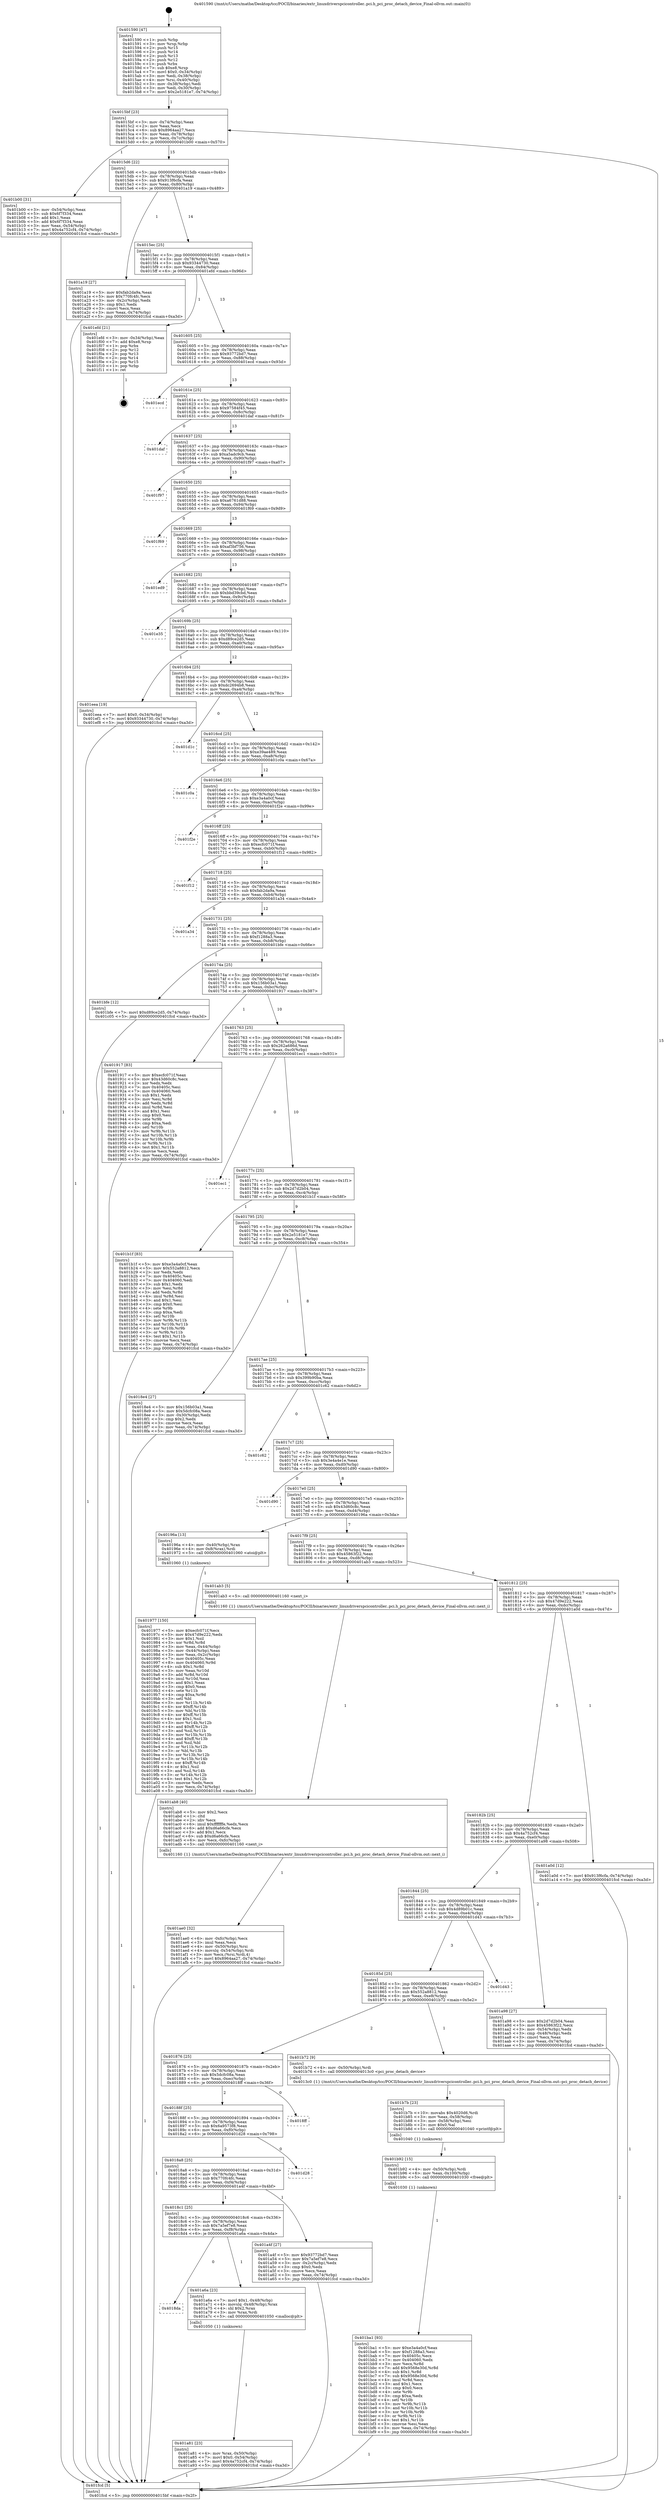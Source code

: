 digraph "0x401590" {
  label = "0x401590 (/mnt/c/Users/mathe/Desktop/tcc/POCII/binaries/extr_linuxdriverspcicontroller..pci.h_pci_proc_detach_device_Final-ollvm.out::main(0))"
  labelloc = "t"
  node[shape=record]

  Entry [label="",width=0.3,height=0.3,shape=circle,fillcolor=black,style=filled]
  "0x4015bf" [label="{
     0x4015bf [23]\l
     | [instrs]\l
     &nbsp;&nbsp;0x4015bf \<+3\>: mov -0x74(%rbp),%eax\l
     &nbsp;&nbsp;0x4015c2 \<+2\>: mov %eax,%ecx\l
     &nbsp;&nbsp;0x4015c4 \<+6\>: sub $0x8964aa27,%ecx\l
     &nbsp;&nbsp;0x4015ca \<+3\>: mov %eax,-0x78(%rbp)\l
     &nbsp;&nbsp;0x4015cd \<+3\>: mov %ecx,-0x7c(%rbp)\l
     &nbsp;&nbsp;0x4015d0 \<+6\>: je 0000000000401b00 \<main+0x570\>\l
  }"]
  "0x401b00" [label="{
     0x401b00 [31]\l
     | [instrs]\l
     &nbsp;&nbsp;0x401b00 \<+3\>: mov -0x54(%rbp),%eax\l
     &nbsp;&nbsp;0x401b03 \<+5\>: sub $0x6f7f334,%eax\l
     &nbsp;&nbsp;0x401b08 \<+3\>: add $0x1,%eax\l
     &nbsp;&nbsp;0x401b0b \<+5\>: add $0x6f7f334,%eax\l
     &nbsp;&nbsp;0x401b10 \<+3\>: mov %eax,-0x54(%rbp)\l
     &nbsp;&nbsp;0x401b13 \<+7\>: movl $0x4a752cf4,-0x74(%rbp)\l
     &nbsp;&nbsp;0x401b1a \<+5\>: jmp 0000000000401fcd \<main+0xa3d\>\l
  }"]
  "0x4015d6" [label="{
     0x4015d6 [22]\l
     | [instrs]\l
     &nbsp;&nbsp;0x4015d6 \<+5\>: jmp 00000000004015db \<main+0x4b\>\l
     &nbsp;&nbsp;0x4015db \<+3\>: mov -0x78(%rbp),%eax\l
     &nbsp;&nbsp;0x4015de \<+5\>: sub $0x913f6cfa,%eax\l
     &nbsp;&nbsp;0x4015e3 \<+3\>: mov %eax,-0x80(%rbp)\l
     &nbsp;&nbsp;0x4015e6 \<+6\>: je 0000000000401a19 \<main+0x489\>\l
  }"]
  Exit [label="",width=0.3,height=0.3,shape=circle,fillcolor=black,style=filled,peripheries=2]
  "0x401a19" [label="{
     0x401a19 [27]\l
     | [instrs]\l
     &nbsp;&nbsp;0x401a19 \<+5\>: mov $0xfab2da9a,%eax\l
     &nbsp;&nbsp;0x401a1e \<+5\>: mov $0x770fc4fc,%ecx\l
     &nbsp;&nbsp;0x401a23 \<+3\>: mov -0x2c(%rbp),%edx\l
     &nbsp;&nbsp;0x401a26 \<+3\>: cmp $0x1,%edx\l
     &nbsp;&nbsp;0x401a29 \<+3\>: cmovl %ecx,%eax\l
     &nbsp;&nbsp;0x401a2c \<+3\>: mov %eax,-0x74(%rbp)\l
     &nbsp;&nbsp;0x401a2f \<+5\>: jmp 0000000000401fcd \<main+0xa3d\>\l
  }"]
  "0x4015ec" [label="{
     0x4015ec [25]\l
     | [instrs]\l
     &nbsp;&nbsp;0x4015ec \<+5\>: jmp 00000000004015f1 \<main+0x61\>\l
     &nbsp;&nbsp;0x4015f1 \<+3\>: mov -0x78(%rbp),%eax\l
     &nbsp;&nbsp;0x4015f4 \<+5\>: sub $0x93344730,%eax\l
     &nbsp;&nbsp;0x4015f9 \<+6\>: mov %eax,-0x84(%rbp)\l
     &nbsp;&nbsp;0x4015ff \<+6\>: je 0000000000401efd \<main+0x96d\>\l
  }"]
  "0x401ba1" [label="{
     0x401ba1 [93]\l
     | [instrs]\l
     &nbsp;&nbsp;0x401ba1 \<+5\>: mov $0xe3a4a0cf,%eax\l
     &nbsp;&nbsp;0x401ba6 \<+5\>: mov $0xf1288a3,%esi\l
     &nbsp;&nbsp;0x401bab \<+7\>: mov 0x40405c,%ecx\l
     &nbsp;&nbsp;0x401bb2 \<+7\>: mov 0x404060,%edx\l
     &nbsp;&nbsp;0x401bb9 \<+3\>: mov %ecx,%r8d\l
     &nbsp;&nbsp;0x401bbc \<+7\>: add $0x9568e30d,%r8d\l
     &nbsp;&nbsp;0x401bc3 \<+4\>: sub $0x1,%r8d\l
     &nbsp;&nbsp;0x401bc7 \<+7\>: sub $0x9568e30d,%r8d\l
     &nbsp;&nbsp;0x401bce \<+4\>: imul %r8d,%ecx\l
     &nbsp;&nbsp;0x401bd2 \<+3\>: and $0x1,%ecx\l
     &nbsp;&nbsp;0x401bd5 \<+3\>: cmp $0x0,%ecx\l
     &nbsp;&nbsp;0x401bd8 \<+4\>: sete %r9b\l
     &nbsp;&nbsp;0x401bdc \<+3\>: cmp $0xa,%edx\l
     &nbsp;&nbsp;0x401bdf \<+4\>: setl %r10b\l
     &nbsp;&nbsp;0x401be3 \<+3\>: mov %r9b,%r11b\l
     &nbsp;&nbsp;0x401be6 \<+3\>: and %r10b,%r11b\l
     &nbsp;&nbsp;0x401be9 \<+3\>: xor %r10b,%r9b\l
     &nbsp;&nbsp;0x401bec \<+3\>: or %r9b,%r11b\l
     &nbsp;&nbsp;0x401bef \<+4\>: test $0x1,%r11b\l
     &nbsp;&nbsp;0x401bf3 \<+3\>: cmovne %esi,%eax\l
     &nbsp;&nbsp;0x401bf6 \<+3\>: mov %eax,-0x74(%rbp)\l
     &nbsp;&nbsp;0x401bf9 \<+5\>: jmp 0000000000401fcd \<main+0xa3d\>\l
  }"]
  "0x401efd" [label="{
     0x401efd [21]\l
     | [instrs]\l
     &nbsp;&nbsp;0x401efd \<+3\>: mov -0x34(%rbp),%eax\l
     &nbsp;&nbsp;0x401f00 \<+7\>: add $0xe8,%rsp\l
     &nbsp;&nbsp;0x401f07 \<+1\>: pop %rbx\l
     &nbsp;&nbsp;0x401f08 \<+2\>: pop %r12\l
     &nbsp;&nbsp;0x401f0a \<+2\>: pop %r13\l
     &nbsp;&nbsp;0x401f0c \<+2\>: pop %r14\l
     &nbsp;&nbsp;0x401f0e \<+2\>: pop %r15\l
     &nbsp;&nbsp;0x401f10 \<+1\>: pop %rbp\l
     &nbsp;&nbsp;0x401f11 \<+1\>: ret\l
  }"]
  "0x401605" [label="{
     0x401605 [25]\l
     | [instrs]\l
     &nbsp;&nbsp;0x401605 \<+5\>: jmp 000000000040160a \<main+0x7a\>\l
     &nbsp;&nbsp;0x40160a \<+3\>: mov -0x78(%rbp),%eax\l
     &nbsp;&nbsp;0x40160d \<+5\>: sub $0x93772bd7,%eax\l
     &nbsp;&nbsp;0x401612 \<+6\>: mov %eax,-0x88(%rbp)\l
     &nbsp;&nbsp;0x401618 \<+6\>: je 0000000000401ecd \<main+0x93d\>\l
  }"]
  "0x401b92" [label="{
     0x401b92 [15]\l
     | [instrs]\l
     &nbsp;&nbsp;0x401b92 \<+4\>: mov -0x50(%rbp),%rdi\l
     &nbsp;&nbsp;0x401b96 \<+6\>: mov %eax,-0x100(%rbp)\l
     &nbsp;&nbsp;0x401b9c \<+5\>: call 0000000000401030 \<free@plt\>\l
     | [calls]\l
     &nbsp;&nbsp;0x401030 \{1\} (unknown)\l
  }"]
  "0x401ecd" [label="{
     0x401ecd\l
  }", style=dashed]
  "0x40161e" [label="{
     0x40161e [25]\l
     | [instrs]\l
     &nbsp;&nbsp;0x40161e \<+5\>: jmp 0000000000401623 \<main+0x93\>\l
     &nbsp;&nbsp;0x401623 \<+3\>: mov -0x78(%rbp),%eax\l
     &nbsp;&nbsp;0x401626 \<+5\>: sub $0x97584f45,%eax\l
     &nbsp;&nbsp;0x40162b \<+6\>: mov %eax,-0x8c(%rbp)\l
     &nbsp;&nbsp;0x401631 \<+6\>: je 0000000000401daf \<main+0x81f\>\l
  }"]
  "0x401b7b" [label="{
     0x401b7b [23]\l
     | [instrs]\l
     &nbsp;&nbsp;0x401b7b \<+10\>: movabs $0x4020d6,%rdi\l
     &nbsp;&nbsp;0x401b85 \<+3\>: mov %eax,-0x58(%rbp)\l
     &nbsp;&nbsp;0x401b88 \<+3\>: mov -0x58(%rbp),%esi\l
     &nbsp;&nbsp;0x401b8b \<+2\>: mov $0x0,%al\l
     &nbsp;&nbsp;0x401b8d \<+5\>: call 0000000000401040 \<printf@plt\>\l
     | [calls]\l
     &nbsp;&nbsp;0x401040 \{1\} (unknown)\l
  }"]
  "0x401daf" [label="{
     0x401daf\l
  }", style=dashed]
  "0x401637" [label="{
     0x401637 [25]\l
     | [instrs]\l
     &nbsp;&nbsp;0x401637 \<+5\>: jmp 000000000040163c \<main+0xac\>\l
     &nbsp;&nbsp;0x40163c \<+3\>: mov -0x78(%rbp),%eax\l
     &nbsp;&nbsp;0x40163f \<+5\>: sub $0xa5adc9cb,%eax\l
     &nbsp;&nbsp;0x401644 \<+6\>: mov %eax,-0x90(%rbp)\l
     &nbsp;&nbsp;0x40164a \<+6\>: je 0000000000401f97 \<main+0xa07\>\l
  }"]
  "0x401ae0" [label="{
     0x401ae0 [32]\l
     | [instrs]\l
     &nbsp;&nbsp;0x401ae0 \<+6\>: mov -0xfc(%rbp),%ecx\l
     &nbsp;&nbsp;0x401ae6 \<+3\>: imul %eax,%ecx\l
     &nbsp;&nbsp;0x401ae9 \<+4\>: mov -0x50(%rbp),%rsi\l
     &nbsp;&nbsp;0x401aed \<+4\>: movslq -0x54(%rbp),%rdi\l
     &nbsp;&nbsp;0x401af1 \<+3\>: mov %ecx,(%rsi,%rdi,4)\l
     &nbsp;&nbsp;0x401af4 \<+7\>: movl $0x8964aa27,-0x74(%rbp)\l
     &nbsp;&nbsp;0x401afb \<+5\>: jmp 0000000000401fcd \<main+0xa3d\>\l
  }"]
  "0x401f97" [label="{
     0x401f97\l
  }", style=dashed]
  "0x401650" [label="{
     0x401650 [25]\l
     | [instrs]\l
     &nbsp;&nbsp;0x401650 \<+5\>: jmp 0000000000401655 \<main+0xc5\>\l
     &nbsp;&nbsp;0x401655 \<+3\>: mov -0x78(%rbp),%eax\l
     &nbsp;&nbsp;0x401658 \<+5\>: sub $0xa6761d88,%eax\l
     &nbsp;&nbsp;0x40165d \<+6\>: mov %eax,-0x94(%rbp)\l
     &nbsp;&nbsp;0x401663 \<+6\>: je 0000000000401f69 \<main+0x9d9\>\l
  }"]
  "0x401ab8" [label="{
     0x401ab8 [40]\l
     | [instrs]\l
     &nbsp;&nbsp;0x401ab8 \<+5\>: mov $0x2,%ecx\l
     &nbsp;&nbsp;0x401abd \<+1\>: cltd\l
     &nbsp;&nbsp;0x401abe \<+2\>: idiv %ecx\l
     &nbsp;&nbsp;0x401ac0 \<+6\>: imul $0xfffffffe,%edx,%ecx\l
     &nbsp;&nbsp;0x401ac6 \<+6\>: add $0xd6a66cfe,%ecx\l
     &nbsp;&nbsp;0x401acc \<+3\>: add $0x1,%ecx\l
     &nbsp;&nbsp;0x401acf \<+6\>: sub $0xd6a66cfe,%ecx\l
     &nbsp;&nbsp;0x401ad5 \<+6\>: mov %ecx,-0xfc(%rbp)\l
     &nbsp;&nbsp;0x401adb \<+5\>: call 0000000000401160 \<next_i\>\l
     | [calls]\l
     &nbsp;&nbsp;0x401160 \{1\} (/mnt/c/Users/mathe/Desktop/tcc/POCII/binaries/extr_linuxdriverspcicontroller..pci.h_pci_proc_detach_device_Final-ollvm.out::next_i)\l
  }"]
  "0x401f69" [label="{
     0x401f69\l
  }", style=dashed]
  "0x401669" [label="{
     0x401669 [25]\l
     | [instrs]\l
     &nbsp;&nbsp;0x401669 \<+5\>: jmp 000000000040166e \<main+0xde\>\l
     &nbsp;&nbsp;0x40166e \<+3\>: mov -0x78(%rbp),%eax\l
     &nbsp;&nbsp;0x401671 \<+5\>: sub $0xaf3bf756,%eax\l
     &nbsp;&nbsp;0x401676 \<+6\>: mov %eax,-0x98(%rbp)\l
     &nbsp;&nbsp;0x40167c \<+6\>: je 0000000000401ed9 \<main+0x949\>\l
  }"]
  "0x401a81" [label="{
     0x401a81 [23]\l
     | [instrs]\l
     &nbsp;&nbsp;0x401a81 \<+4\>: mov %rax,-0x50(%rbp)\l
     &nbsp;&nbsp;0x401a85 \<+7\>: movl $0x0,-0x54(%rbp)\l
     &nbsp;&nbsp;0x401a8c \<+7\>: movl $0x4a752cf4,-0x74(%rbp)\l
     &nbsp;&nbsp;0x401a93 \<+5\>: jmp 0000000000401fcd \<main+0xa3d\>\l
  }"]
  "0x401ed9" [label="{
     0x401ed9\l
  }", style=dashed]
  "0x401682" [label="{
     0x401682 [25]\l
     | [instrs]\l
     &nbsp;&nbsp;0x401682 \<+5\>: jmp 0000000000401687 \<main+0xf7\>\l
     &nbsp;&nbsp;0x401687 \<+3\>: mov -0x78(%rbp),%eax\l
     &nbsp;&nbsp;0x40168a \<+5\>: sub $0xbbd39cbd,%eax\l
     &nbsp;&nbsp;0x40168f \<+6\>: mov %eax,-0x9c(%rbp)\l
     &nbsp;&nbsp;0x401695 \<+6\>: je 0000000000401e35 \<main+0x8a5\>\l
  }"]
  "0x4018da" [label="{
     0x4018da\l
  }", style=dashed]
  "0x401e35" [label="{
     0x401e35\l
  }", style=dashed]
  "0x40169b" [label="{
     0x40169b [25]\l
     | [instrs]\l
     &nbsp;&nbsp;0x40169b \<+5\>: jmp 00000000004016a0 \<main+0x110\>\l
     &nbsp;&nbsp;0x4016a0 \<+3\>: mov -0x78(%rbp),%eax\l
     &nbsp;&nbsp;0x4016a3 \<+5\>: sub $0xd89ce2d5,%eax\l
     &nbsp;&nbsp;0x4016a8 \<+6\>: mov %eax,-0xa0(%rbp)\l
     &nbsp;&nbsp;0x4016ae \<+6\>: je 0000000000401eea \<main+0x95a\>\l
  }"]
  "0x401a6a" [label="{
     0x401a6a [23]\l
     | [instrs]\l
     &nbsp;&nbsp;0x401a6a \<+7\>: movl $0x1,-0x48(%rbp)\l
     &nbsp;&nbsp;0x401a71 \<+4\>: movslq -0x48(%rbp),%rax\l
     &nbsp;&nbsp;0x401a75 \<+4\>: shl $0x2,%rax\l
     &nbsp;&nbsp;0x401a79 \<+3\>: mov %rax,%rdi\l
     &nbsp;&nbsp;0x401a7c \<+5\>: call 0000000000401050 \<malloc@plt\>\l
     | [calls]\l
     &nbsp;&nbsp;0x401050 \{1\} (unknown)\l
  }"]
  "0x401eea" [label="{
     0x401eea [19]\l
     | [instrs]\l
     &nbsp;&nbsp;0x401eea \<+7\>: movl $0x0,-0x34(%rbp)\l
     &nbsp;&nbsp;0x401ef1 \<+7\>: movl $0x93344730,-0x74(%rbp)\l
     &nbsp;&nbsp;0x401ef8 \<+5\>: jmp 0000000000401fcd \<main+0xa3d\>\l
  }"]
  "0x4016b4" [label="{
     0x4016b4 [25]\l
     | [instrs]\l
     &nbsp;&nbsp;0x4016b4 \<+5\>: jmp 00000000004016b9 \<main+0x129\>\l
     &nbsp;&nbsp;0x4016b9 \<+3\>: mov -0x78(%rbp),%eax\l
     &nbsp;&nbsp;0x4016bc \<+5\>: sub $0xdc2694b8,%eax\l
     &nbsp;&nbsp;0x4016c1 \<+6\>: mov %eax,-0xa4(%rbp)\l
     &nbsp;&nbsp;0x4016c7 \<+6\>: je 0000000000401d1c \<main+0x78c\>\l
  }"]
  "0x4018c1" [label="{
     0x4018c1 [25]\l
     | [instrs]\l
     &nbsp;&nbsp;0x4018c1 \<+5\>: jmp 00000000004018c6 \<main+0x336\>\l
     &nbsp;&nbsp;0x4018c6 \<+3\>: mov -0x78(%rbp),%eax\l
     &nbsp;&nbsp;0x4018c9 \<+5\>: sub $0x7a5ef7e8,%eax\l
     &nbsp;&nbsp;0x4018ce \<+6\>: mov %eax,-0xf8(%rbp)\l
     &nbsp;&nbsp;0x4018d4 \<+6\>: je 0000000000401a6a \<main+0x4da\>\l
  }"]
  "0x401d1c" [label="{
     0x401d1c\l
  }", style=dashed]
  "0x4016cd" [label="{
     0x4016cd [25]\l
     | [instrs]\l
     &nbsp;&nbsp;0x4016cd \<+5\>: jmp 00000000004016d2 \<main+0x142\>\l
     &nbsp;&nbsp;0x4016d2 \<+3\>: mov -0x78(%rbp),%eax\l
     &nbsp;&nbsp;0x4016d5 \<+5\>: sub $0xe39ae489,%eax\l
     &nbsp;&nbsp;0x4016da \<+6\>: mov %eax,-0xa8(%rbp)\l
     &nbsp;&nbsp;0x4016e0 \<+6\>: je 0000000000401c0a \<main+0x67a\>\l
  }"]
  "0x401a4f" [label="{
     0x401a4f [27]\l
     | [instrs]\l
     &nbsp;&nbsp;0x401a4f \<+5\>: mov $0x93772bd7,%eax\l
     &nbsp;&nbsp;0x401a54 \<+5\>: mov $0x7a5ef7e8,%ecx\l
     &nbsp;&nbsp;0x401a59 \<+3\>: mov -0x2c(%rbp),%edx\l
     &nbsp;&nbsp;0x401a5c \<+3\>: cmp $0x0,%edx\l
     &nbsp;&nbsp;0x401a5f \<+3\>: cmove %ecx,%eax\l
     &nbsp;&nbsp;0x401a62 \<+3\>: mov %eax,-0x74(%rbp)\l
     &nbsp;&nbsp;0x401a65 \<+5\>: jmp 0000000000401fcd \<main+0xa3d\>\l
  }"]
  "0x401c0a" [label="{
     0x401c0a\l
  }", style=dashed]
  "0x4016e6" [label="{
     0x4016e6 [25]\l
     | [instrs]\l
     &nbsp;&nbsp;0x4016e6 \<+5\>: jmp 00000000004016eb \<main+0x15b\>\l
     &nbsp;&nbsp;0x4016eb \<+3\>: mov -0x78(%rbp),%eax\l
     &nbsp;&nbsp;0x4016ee \<+5\>: sub $0xe3a4a0cf,%eax\l
     &nbsp;&nbsp;0x4016f3 \<+6\>: mov %eax,-0xac(%rbp)\l
     &nbsp;&nbsp;0x4016f9 \<+6\>: je 0000000000401f2e \<main+0x99e\>\l
  }"]
  "0x4018a8" [label="{
     0x4018a8 [25]\l
     | [instrs]\l
     &nbsp;&nbsp;0x4018a8 \<+5\>: jmp 00000000004018ad \<main+0x31d\>\l
     &nbsp;&nbsp;0x4018ad \<+3\>: mov -0x78(%rbp),%eax\l
     &nbsp;&nbsp;0x4018b0 \<+5\>: sub $0x770fc4fc,%eax\l
     &nbsp;&nbsp;0x4018b5 \<+6\>: mov %eax,-0xf4(%rbp)\l
     &nbsp;&nbsp;0x4018bb \<+6\>: je 0000000000401a4f \<main+0x4bf\>\l
  }"]
  "0x401f2e" [label="{
     0x401f2e\l
  }", style=dashed]
  "0x4016ff" [label="{
     0x4016ff [25]\l
     | [instrs]\l
     &nbsp;&nbsp;0x4016ff \<+5\>: jmp 0000000000401704 \<main+0x174\>\l
     &nbsp;&nbsp;0x401704 \<+3\>: mov -0x78(%rbp),%eax\l
     &nbsp;&nbsp;0x401707 \<+5\>: sub $0xecfc071f,%eax\l
     &nbsp;&nbsp;0x40170c \<+6\>: mov %eax,-0xb0(%rbp)\l
     &nbsp;&nbsp;0x401712 \<+6\>: je 0000000000401f12 \<main+0x982\>\l
  }"]
  "0x401d28" [label="{
     0x401d28\l
  }", style=dashed]
  "0x401f12" [label="{
     0x401f12\l
  }", style=dashed]
  "0x401718" [label="{
     0x401718 [25]\l
     | [instrs]\l
     &nbsp;&nbsp;0x401718 \<+5\>: jmp 000000000040171d \<main+0x18d\>\l
     &nbsp;&nbsp;0x40171d \<+3\>: mov -0x78(%rbp),%eax\l
     &nbsp;&nbsp;0x401720 \<+5\>: sub $0xfab2da9a,%eax\l
     &nbsp;&nbsp;0x401725 \<+6\>: mov %eax,-0xb4(%rbp)\l
     &nbsp;&nbsp;0x40172b \<+6\>: je 0000000000401a34 \<main+0x4a4\>\l
  }"]
  "0x40188f" [label="{
     0x40188f [25]\l
     | [instrs]\l
     &nbsp;&nbsp;0x40188f \<+5\>: jmp 0000000000401894 \<main+0x304\>\l
     &nbsp;&nbsp;0x401894 \<+3\>: mov -0x78(%rbp),%eax\l
     &nbsp;&nbsp;0x401897 \<+5\>: sub $0x6a9573f8,%eax\l
     &nbsp;&nbsp;0x40189c \<+6\>: mov %eax,-0xf0(%rbp)\l
     &nbsp;&nbsp;0x4018a2 \<+6\>: je 0000000000401d28 \<main+0x798\>\l
  }"]
  "0x401a34" [label="{
     0x401a34\l
  }", style=dashed]
  "0x401731" [label="{
     0x401731 [25]\l
     | [instrs]\l
     &nbsp;&nbsp;0x401731 \<+5\>: jmp 0000000000401736 \<main+0x1a6\>\l
     &nbsp;&nbsp;0x401736 \<+3\>: mov -0x78(%rbp),%eax\l
     &nbsp;&nbsp;0x401739 \<+5\>: sub $0xf1288a3,%eax\l
     &nbsp;&nbsp;0x40173e \<+6\>: mov %eax,-0xb8(%rbp)\l
     &nbsp;&nbsp;0x401744 \<+6\>: je 0000000000401bfe \<main+0x66e\>\l
  }"]
  "0x4018ff" [label="{
     0x4018ff\l
  }", style=dashed]
  "0x401bfe" [label="{
     0x401bfe [12]\l
     | [instrs]\l
     &nbsp;&nbsp;0x401bfe \<+7\>: movl $0xd89ce2d5,-0x74(%rbp)\l
     &nbsp;&nbsp;0x401c05 \<+5\>: jmp 0000000000401fcd \<main+0xa3d\>\l
  }"]
  "0x40174a" [label="{
     0x40174a [25]\l
     | [instrs]\l
     &nbsp;&nbsp;0x40174a \<+5\>: jmp 000000000040174f \<main+0x1bf\>\l
     &nbsp;&nbsp;0x40174f \<+3\>: mov -0x78(%rbp),%eax\l
     &nbsp;&nbsp;0x401752 \<+5\>: sub $0x156b03a1,%eax\l
     &nbsp;&nbsp;0x401757 \<+6\>: mov %eax,-0xbc(%rbp)\l
     &nbsp;&nbsp;0x40175d \<+6\>: je 0000000000401917 \<main+0x387\>\l
  }"]
  "0x401876" [label="{
     0x401876 [25]\l
     | [instrs]\l
     &nbsp;&nbsp;0x401876 \<+5\>: jmp 000000000040187b \<main+0x2eb\>\l
     &nbsp;&nbsp;0x40187b \<+3\>: mov -0x78(%rbp),%eax\l
     &nbsp;&nbsp;0x40187e \<+5\>: sub $0x5dcfc08a,%eax\l
     &nbsp;&nbsp;0x401883 \<+6\>: mov %eax,-0xec(%rbp)\l
     &nbsp;&nbsp;0x401889 \<+6\>: je 00000000004018ff \<main+0x36f\>\l
  }"]
  "0x401917" [label="{
     0x401917 [83]\l
     | [instrs]\l
     &nbsp;&nbsp;0x401917 \<+5\>: mov $0xecfc071f,%eax\l
     &nbsp;&nbsp;0x40191c \<+5\>: mov $0x43d60c8c,%ecx\l
     &nbsp;&nbsp;0x401921 \<+2\>: xor %edx,%edx\l
     &nbsp;&nbsp;0x401923 \<+7\>: mov 0x40405c,%esi\l
     &nbsp;&nbsp;0x40192a \<+7\>: mov 0x404060,%edi\l
     &nbsp;&nbsp;0x401931 \<+3\>: sub $0x1,%edx\l
     &nbsp;&nbsp;0x401934 \<+3\>: mov %esi,%r8d\l
     &nbsp;&nbsp;0x401937 \<+3\>: add %edx,%r8d\l
     &nbsp;&nbsp;0x40193a \<+4\>: imul %r8d,%esi\l
     &nbsp;&nbsp;0x40193e \<+3\>: and $0x1,%esi\l
     &nbsp;&nbsp;0x401941 \<+3\>: cmp $0x0,%esi\l
     &nbsp;&nbsp;0x401944 \<+4\>: sete %r9b\l
     &nbsp;&nbsp;0x401948 \<+3\>: cmp $0xa,%edi\l
     &nbsp;&nbsp;0x40194b \<+4\>: setl %r10b\l
     &nbsp;&nbsp;0x40194f \<+3\>: mov %r9b,%r11b\l
     &nbsp;&nbsp;0x401952 \<+3\>: and %r10b,%r11b\l
     &nbsp;&nbsp;0x401955 \<+3\>: xor %r10b,%r9b\l
     &nbsp;&nbsp;0x401958 \<+3\>: or %r9b,%r11b\l
     &nbsp;&nbsp;0x40195b \<+4\>: test $0x1,%r11b\l
     &nbsp;&nbsp;0x40195f \<+3\>: cmovne %ecx,%eax\l
     &nbsp;&nbsp;0x401962 \<+3\>: mov %eax,-0x74(%rbp)\l
     &nbsp;&nbsp;0x401965 \<+5\>: jmp 0000000000401fcd \<main+0xa3d\>\l
  }"]
  "0x401763" [label="{
     0x401763 [25]\l
     | [instrs]\l
     &nbsp;&nbsp;0x401763 \<+5\>: jmp 0000000000401768 \<main+0x1d8\>\l
     &nbsp;&nbsp;0x401768 \<+3\>: mov -0x78(%rbp),%eax\l
     &nbsp;&nbsp;0x40176b \<+5\>: sub $0x262a686d,%eax\l
     &nbsp;&nbsp;0x401770 \<+6\>: mov %eax,-0xc0(%rbp)\l
     &nbsp;&nbsp;0x401776 \<+6\>: je 0000000000401ec1 \<main+0x931\>\l
  }"]
  "0x401b72" [label="{
     0x401b72 [9]\l
     | [instrs]\l
     &nbsp;&nbsp;0x401b72 \<+4\>: mov -0x50(%rbp),%rdi\l
     &nbsp;&nbsp;0x401b76 \<+5\>: call 00000000004013c0 \<pci_proc_detach_device\>\l
     | [calls]\l
     &nbsp;&nbsp;0x4013c0 \{1\} (/mnt/c/Users/mathe/Desktop/tcc/POCII/binaries/extr_linuxdriverspcicontroller..pci.h_pci_proc_detach_device_Final-ollvm.out::pci_proc_detach_device)\l
  }"]
  "0x401ec1" [label="{
     0x401ec1\l
  }", style=dashed]
  "0x40177c" [label="{
     0x40177c [25]\l
     | [instrs]\l
     &nbsp;&nbsp;0x40177c \<+5\>: jmp 0000000000401781 \<main+0x1f1\>\l
     &nbsp;&nbsp;0x401781 \<+3\>: mov -0x78(%rbp),%eax\l
     &nbsp;&nbsp;0x401784 \<+5\>: sub $0x2d7d2b04,%eax\l
     &nbsp;&nbsp;0x401789 \<+6\>: mov %eax,-0xc4(%rbp)\l
     &nbsp;&nbsp;0x40178f \<+6\>: je 0000000000401b1f \<main+0x58f\>\l
  }"]
  "0x40185d" [label="{
     0x40185d [25]\l
     | [instrs]\l
     &nbsp;&nbsp;0x40185d \<+5\>: jmp 0000000000401862 \<main+0x2d2\>\l
     &nbsp;&nbsp;0x401862 \<+3\>: mov -0x78(%rbp),%eax\l
     &nbsp;&nbsp;0x401865 \<+5\>: sub $0x552a8812,%eax\l
     &nbsp;&nbsp;0x40186a \<+6\>: mov %eax,-0xe8(%rbp)\l
     &nbsp;&nbsp;0x401870 \<+6\>: je 0000000000401b72 \<main+0x5e2\>\l
  }"]
  "0x401b1f" [label="{
     0x401b1f [83]\l
     | [instrs]\l
     &nbsp;&nbsp;0x401b1f \<+5\>: mov $0xe3a4a0cf,%eax\l
     &nbsp;&nbsp;0x401b24 \<+5\>: mov $0x552a8812,%ecx\l
     &nbsp;&nbsp;0x401b29 \<+2\>: xor %edx,%edx\l
     &nbsp;&nbsp;0x401b2b \<+7\>: mov 0x40405c,%esi\l
     &nbsp;&nbsp;0x401b32 \<+7\>: mov 0x404060,%edi\l
     &nbsp;&nbsp;0x401b39 \<+3\>: sub $0x1,%edx\l
     &nbsp;&nbsp;0x401b3c \<+3\>: mov %esi,%r8d\l
     &nbsp;&nbsp;0x401b3f \<+3\>: add %edx,%r8d\l
     &nbsp;&nbsp;0x401b42 \<+4\>: imul %r8d,%esi\l
     &nbsp;&nbsp;0x401b46 \<+3\>: and $0x1,%esi\l
     &nbsp;&nbsp;0x401b49 \<+3\>: cmp $0x0,%esi\l
     &nbsp;&nbsp;0x401b4c \<+4\>: sete %r9b\l
     &nbsp;&nbsp;0x401b50 \<+3\>: cmp $0xa,%edi\l
     &nbsp;&nbsp;0x401b53 \<+4\>: setl %r10b\l
     &nbsp;&nbsp;0x401b57 \<+3\>: mov %r9b,%r11b\l
     &nbsp;&nbsp;0x401b5a \<+3\>: and %r10b,%r11b\l
     &nbsp;&nbsp;0x401b5d \<+3\>: xor %r10b,%r9b\l
     &nbsp;&nbsp;0x401b60 \<+3\>: or %r9b,%r11b\l
     &nbsp;&nbsp;0x401b63 \<+4\>: test $0x1,%r11b\l
     &nbsp;&nbsp;0x401b67 \<+3\>: cmovne %ecx,%eax\l
     &nbsp;&nbsp;0x401b6a \<+3\>: mov %eax,-0x74(%rbp)\l
     &nbsp;&nbsp;0x401b6d \<+5\>: jmp 0000000000401fcd \<main+0xa3d\>\l
  }"]
  "0x401795" [label="{
     0x401795 [25]\l
     | [instrs]\l
     &nbsp;&nbsp;0x401795 \<+5\>: jmp 000000000040179a \<main+0x20a\>\l
     &nbsp;&nbsp;0x40179a \<+3\>: mov -0x78(%rbp),%eax\l
     &nbsp;&nbsp;0x40179d \<+5\>: sub $0x2e5181e7,%eax\l
     &nbsp;&nbsp;0x4017a2 \<+6\>: mov %eax,-0xc8(%rbp)\l
     &nbsp;&nbsp;0x4017a8 \<+6\>: je 00000000004018e4 \<main+0x354\>\l
  }"]
  "0x401d43" [label="{
     0x401d43\l
  }", style=dashed]
  "0x4018e4" [label="{
     0x4018e4 [27]\l
     | [instrs]\l
     &nbsp;&nbsp;0x4018e4 \<+5\>: mov $0x156b03a1,%eax\l
     &nbsp;&nbsp;0x4018e9 \<+5\>: mov $0x5dcfc08a,%ecx\l
     &nbsp;&nbsp;0x4018ee \<+3\>: mov -0x30(%rbp),%edx\l
     &nbsp;&nbsp;0x4018f1 \<+3\>: cmp $0x2,%edx\l
     &nbsp;&nbsp;0x4018f4 \<+3\>: cmovne %ecx,%eax\l
     &nbsp;&nbsp;0x4018f7 \<+3\>: mov %eax,-0x74(%rbp)\l
     &nbsp;&nbsp;0x4018fa \<+5\>: jmp 0000000000401fcd \<main+0xa3d\>\l
  }"]
  "0x4017ae" [label="{
     0x4017ae [25]\l
     | [instrs]\l
     &nbsp;&nbsp;0x4017ae \<+5\>: jmp 00000000004017b3 \<main+0x223\>\l
     &nbsp;&nbsp;0x4017b3 \<+3\>: mov -0x78(%rbp),%eax\l
     &nbsp;&nbsp;0x4017b6 \<+5\>: sub $0x399b90ba,%eax\l
     &nbsp;&nbsp;0x4017bb \<+6\>: mov %eax,-0xcc(%rbp)\l
     &nbsp;&nbsp;0x4017c1 \<+6\>: je 0000000000401c62 \<main+0x6d2\>\l
  }"]
  "0x401fcd" [label="{
     0x401fcd [5]\l
     | [instrs]\l
     &nbsp;&nbsp;0x401fcd \<+5\>: jmp 00000000004015bf \<main+0x2f\>\l
  }"]
  "0x401590" [label="{
     0x401590 [47]\l
     | [instrs]\l
     &nbsp;&nbsp;0x401590 \<+1\>: push %rbp\l
     &nbsp;&nbsp;0x401591 \<+3\>: mov %rsp,%rbp\l
     &nbsp;&nbsp;0x401594 \<+2\>: push %r15\l
     &nbsp;&nbsp;0x401596 \<+2\>: push %r14\l
     &nbsp;&nbsp;0x401598 \<+2\>: push %r13\l
     &nbsp;&nbsp;0x40159a \<+2\>: push %r12\l
     &nbsp;&nbsp;0x40159c \<+1\>: push %rbx\l
     &nbsp;&nbsp;0x40159d \<+7\>: sub $0xe8,%rsp\l
     &nbsp;&nbsp;0x4015a4 \<+7\>: movl $0x0,-0x34(%rbp)\l
     &nbsp;&nbsp;0x4015ab \<+3\>: mov %edi,-0x38(%rbp)\l
     &nbsp;&nbsp;0x4015ae \<+4\>: mov %rsi,-0x40(%rbp)\l
     &nbsp;&nbsp;0x4015b2 \<+3\>: mov -0x38(%rbp),%edi\l
     &nbsp;&nbsp;0x4015b5 \<+3\>: mov %edi,-0x30(%rbp)\l
     &nbsp;&nbsp;0x4015b8 \<+7\>: movl $0x2e5181e7,-0x74(%rbp)\l
  }"]
  "0x401844" [label="{
     0x401844 [25]\l
     | [instrs]\l
     &nbsp;&nbsp;0x401844 \<+5\>: jmp 0000000000401849 \<main+0x2b9\>\l
     &nbsp;&nbsp;0x401849 \<+3\>: mov -0x78(%rbp),%eax\l
     &nbsp;&nbsp;0x40184c \<+5\>: sub $0x4d89b01c,%eax\l
     &nbsp;&nbsp;0x401851 \<+6\>: mov %eax,-0xe4(%rbp)\l
     &nbsp;&nbsp;0x401857 \<+6\>: je 0000000000401d43 \<main+0x7b3\>\l
  }"]
  "0x401c62" [label="{
     0x401c62\l
  }", style=dashed]
  "0x4017c7" [label="{
     0x4017c7 [25]\l
     | [instrs]\l
     &nbsp;&nbsp;0x4017c7 \<+5\>: jmp 00000000004017cc \<main+0x23c\>\l
     &nbsp;&nbsp;0x4017cc \<+3\>: mov -0x78(%rbp),%eax\l
     &nbsp;&nbsp;0x4017cf \<+5\>: sub $0x3e4a4e1e,%eax\l
     &nbsp;&nbsp;0x4017d4 \<+6\>: mov %eax,-0xd0(%rbp)\l
     &nbsp;&nbsp;0x4017da \<+6\>: je 0000000000401d90 \<main+0x800\>\l
  }"]
  "0x401a98" [label="{
     0x401a98 [27]\l
     | [instrs]\l
     &nbsp;&nbsp;0x401a98 \<+5\>: mov $0x2d7d2b04,%eax\l
     &nbsp;&nbsp;0x401a9d \<+5\>: mov $0x45863f22,%ecx\l
     &nbsp;&nbsp;0x401aa2 \<+3\>: mov -0x54(%rbp),%edx\l
     &nbsp;&nbsp;0x401aa5 \<+3\>: cmp -0x48(%rbp),%edx\l
     &nbsp;&nbsp;0x401aa8 \<+3\>: cmovl %ecx,%eax\l
     &nbsp;&nbsp;0x401aab \<+3\>: mov %eax,-0x74(%rbp)\l
     &nbsp;&nbsp;0x401aae \<+5\>: jmp 0000000000401fcd \<main+0xa3d\>\l
  }"]
  "0x401d90" [label="{
     0x401d90\l
  }", style=dashed]
  "0x4017e0" [label="{
     0x4017e0 [25]\l
     | [instrs]\l
     &nbsp;&nbsp;0x4017e0 \<+5\>: jmp 00000000004017e5 \<main+0x255\>\l
     &nbsp;&nbsp;0x4017e5 \<+3\>: mov -0x78(%rbp),%eax\l
     &nbsp;&nbsp;0x4017e8 \<+5\>: sub $0x43d60c8c,%eax\l
     &nbsp;&nbsp;0x4017ed \<+6\>: mov %eax,-0xd4(%rbp)\l
     &nbsp;&nbsp;0x4017f3 \<+6\>: je 000000000040196a \<main+0x3da\>\l
  }"]
  "0x40182b" [label="{
     0x40182b [25]\l
     | [instrs]\l
     &nbsp;&nbsp;0x40182b \<+5\>: jmp 0000000000401830 \<main+0x2a0\>\l
     &nbsp;&nbsp;0x401830 \<+3\>: mov -0x78(%rbp),%eax\l
     &nbsp;&nbsp;0x401833 \<+5\>: sub $0x4a752cf4,%eax\l
     &nbsp;&nbsp;0x401838 \<+6\>: mov %eax,-0xe0(%rbp)\l
     &nbsp;&nbsp;0x40183e \<+6\>: je 0000000000401a98 \<main+0x508\>\l
  }"]
  "0x40196a" [label="{
     0x40196a [13]\l
     | [instrs]\l
     &nbsp;&nbsp;0x40196a \<+4\>: mov -0x40(%rbp),%rax\l
     &nbsp;&nbsp;0x40196e \<+4\>: mov 0x8(%rax),%rdi\l
     &nbsp;&nbsp;0x401972 \<+5\>: call 0000000000401060 \<atoi@plt\>\l
     | [calls]\l
     &nbsp;&nbsp;0x401060 \{1\} (unknown)\l
  }"]
  "0x4017f9" [label="{
     0x4017f9 [25]\l
     | [instrs]\l
     &nbsp;&nbsp;0x4017f9 \<+5\>: jmp 00000000004017fe \<main+0x26e\>\l
     &nbsp;&nbsp;0x4017fe \<+3\>: mov -0x78(%rbp),%eax\l
     &nbsp;&nbsp;0x401801 \<+5\>: sub $0x45863f22,%eax\l
     &nbsp;&nbsp;0x401806 \<+6\>: mov %eax,-0xd8(%rbp)\l
     &nbsp;&nbsp;0x40180c \<+6\>: je 0000000000401ab3 \<main+0x523\>\l
  }"]
  "0x401977" [label="{
     0x401977 [150]\l
     | [instrs]\l
     &nbsp;&nbsp;0x401977 \<+5\>: mov $0xecfc071f,%ecx\l
     &nbsp;&nbsp;0x40197c \<+5\>: mov $0x47d9e222,%edx\l
     &nbsp;&nbsp;0x401981 \<+3\>: mov $0x1,%sil\l
     &nbsp;&nbsp;0x401984 \<+3\>: xor %r8d,%r8d\l
     &nbsp;&nbsp;0x401987 \<+3\>: mov %eax,-0x44(%rbp)\l
     &nbsp;&nbsp;0x40198a \<+3\>: mov -0x44(%rbp),%eax\l
     &nbsp;&nbsp;0x40198d \<+3\>: mov %eax,-0x2c(%rbp)\l
     &nbsp;&nbsp;0x401990 \<+7\>: mov 0x40405c,%eax\l
     &nbsp;&nbsp;0x401997 \<+8\>: mov 0x404060,%r9d\l
     &nbsp;&nbsp;0x40199f \<+4\>: sub $0x1,%r8d\l
     &nbsp;&nbsp;0x4019a3 \<+3\>: mov %eax,%r10d\l
     &nbsp;&nbsp;0x4019a6 \<+3\>: add %r8d,%r10d\l
     &nbsp;&nbsp;0x4019a9 \<+4\>: imul %r10d,%eax\l
     &nbsp;&nbsp;0x4019ad \<+3\>: and $0x1,%eax\l
     &nbsp;&nbsp;0x4019b0 \<+3\>: cmp $0x0,%eax\l
     &nbsp;&nbsp;0x4019b3 \<+4\>: sete %r11b\l
     &nbsp;&nbsp;0x4019b7 \<+4\>: cmp $0xa,%r9d\l
     &nbsp;&nbsp;0x4019bb \<+3\>: setl %bl\l
     &nbsp;&nbsp;0x4019be \<+3\>: mov %r11b,%r14b\l
     &nbsp;&nbsp;0x4019c1 \<+4\>: xor $0xff,%r14b\l
     &nbsp;&nbsp;0x4019c5 \<+3\>: mov %bl,%r15b\l
     &nbsp;&nbsp;0x4019c8 \<+4\>: xor $0xff,%r15b\l
     &nbsp;&nbsp;0x4019cc \<+4\>: xor $0x1,%sil\l
     &nbsp;&nbsp;0x4019d0 \<+3\>: mov %r14b,%r12b\l
     &nbsp;&nbsp;0x4019d3 \<+4\>: and $0xff,%r12b\l
     &nbsp;&nbsp;0x4019d7 \<+3\>: and %sil,%r11b\l
     &nbsp;&nbsp;0x4019da \<+3\>: mov %r15b,%r13b\l
     &nbsp;&nbsp;0x4019dd \<+4\>: and $0xff,%r13b\l
     &nbsp;&nbsp;0x4019e1 \<+3\>: and %sil,%bl\l
     &nbsp;&nbsp;0x4019e4 \<+3\>: or %r11b,%r12b\l
     &nbsp;&nbsp;0x4019e7 \<+3\>: or %bl,%r13b\l
     &nbsp;&nbsp;0x4019ea \<+3\>: xor %r13b,%r12b\l
     &nbsp;&nbsp;0x4019ed \<+3\>: or %r15b,%r14b\l
     &nbsp;&nbsp;0x4019f0 \<+4\>: xor $0xff,%r14b\l
     &nbsp;&nbsp;0x4019f4 \<+4\>: or $0x1,%sil\l
     &nbsp;&nbsp;0x4019f8 \<+3\>: and %sil,%r14b\l
     &nbsp;&nbsp;0x4019fb \<+3\>: or %r14b,%r12b\l
     &nbsp;&nbsp;0x4019fe \<+4\>: test $0x1,%r12b\l
     &nbsp;&nbsp;0x401a02 \<+3\>: cmovne %edx,%ecx\l
     &nbsp;&nbsp;0x401a05 \<+3\>: mov %ecx,-0x74(%rbp)\l
     &nbsp;&nbsp;0x401a08 \<+5\>: jmp 0000000000401fcd \<main+0xa3d\>\l
  }"]
  "0x401a0d" [label="{
     0x401a0d [12]\l
     | [instrs]\l
     &nbsp;&nbsp;0x401a0d \<+7\>: movl $0x913f6cfa,-0x74(%rbp)\l
     &nbsp;&nbsp;0x401a14 \<+5\>: jmp 0000000000401fcd \<main+0xa3d\>\l
  }"]
  "0x401ab3" [label="{
     0x401ab3 [5]\l
     | [instrs]\l
     &nbsp;&nbsp;0x401ab3 \<+5\>: call 0000000000401160 \<next_i\>\l
     | [calls]\l
     &nbsp;&nbsp;0x401160 \{1\} (/mnt/c/Users/mathe/Desktop/tcc/POCII/binaries/extr_linuxdriverspcicontroller..pci.h_pci_proc_detach_device_Final-ollvm.out::next_i)\l
  }"]
  "0x401812" [label="{
     0x401812 [25]\l
     | [instrs]\l
     &nbsp;&nbsp;0x401812 \<+5\>: jmp 0000000000401817 \<main+0x287\>\l
     &nbsp;&nbsp;0x401817 \<+3\>: mov -0x78(%rbp),%eax\l
     &nbsp;&nbsp;0x40181a \<+5\>: sub $0x47d9e222,%eax\l
     &nbsp;&nbsp;0x40181f \<+6\>: mov %eax,-0xdc(%rbp)\l
     &nbsp;&nbsp;0x401825 \<+6\>: je 0000000000401a0d \<main+0x47d\>\l
  }"]
  Entry -> "0x401590" [label=" 1"]
  "0x4015bf" -> "0x401b00" [label=" 1"]
  "0x4015bf" -> "0x4015d6" [label=" 15"]
  "0x401efd" -> Exit [label=" 1"]
  "0x4015d6" -> "0x401a19" [label=" 1"]
  "0x4015d6" -> "0x4015ec" [label=" 14"]
  "0x401eea" -> "0x401fcd" [label=" 1"]
  "0x4015ec" -> "0x401efd" [label=" 1"]
  "0x4015ec" -> "0x401605" [label=" 13"]
  "0x401bfe" -> "0x401fcd" [label=" 1"]
  "0x401605" -> "0x401ecd" [label=" 0"]
  "0x401605" -> "0x40161e" [label=" 13"]
  "0x401ba1" -> "0x401fcd" [label=" 1"]
  "0x40161e" -> "0x401daf" [label=" 0"]
  "0x40161e" -> "0x401637" [label=" 13"]
  "0x401b92" -> "0x401ba1" [label=" 1"]
  "0x401637" -> "0x401f97" [label=" 0"]
  "0x401637" -> "0x401650" [label=" 13"]
  "0x401b7b" -> "0x401b92" [label=" 1"]
  "0x401650" -> "0x401f69" [label=" 0"]
  "0x401650" -> "0x401669" [label=" 13"]
  "0x401b72" -> "0x401b7b" [label=" 1"]
  "0x401669" -> "0x401ed9" [label=" 0"]
  "0x401669" -> "0x401682" [label=" 13"]
  "0x401b1f" -> "0x401fcd" [label=" 1"]
  "0x401682" -> "0x401e35" [label=" 0"]
  "0x401682" -> "0x40169b" [label=" 13"]
  "0x401b00" -> "0x401fcd" [label=" 1"]
  "0x40169b" -> "0x401eea" [label=" 1"]
  "0x40169b" -> "0x4016b4" [label=" 12"]
  "0x401ae0" -> "0x401fcd" [label=" 1"]
  "0x4016b4" -> "0x401d1c" [label=" 0"]
  "0x4016b4" -> "0x4016cd" [label=" 12"]
  "0x401ab3" -> "0x401ab8" [label=" 1"]
  "0x4016cd" -> "0x401c0a" [label=" 0"]
  "0x4016cd" -> "0x4016e6" [label=" 12"]
  "0x401a98" -> "0x401fcd" [label=" 2"]
  "0x4016e6" -> "0x401f2e" [label=" 0"]
  "0x4016e6" -> "0x4016ff" [label=" 12"]
  "0x401a6a" -> "0x401a81" [label=" 1"]
  "0x4016ff" -> "0x401f12" [label=" 0"]
  "0x4016ff" -> "0x401718" [label=" 12"]
  "0x4018c1" -> "0x4018da" [label=" 0"]
  "0x401718" -> "0x401a34" [label=" 0"]
  "0x401718" -> "0x401731" [label=" 12"]
  "0x401ab8" -> "0x401ae0" [label=" 1"]
  "0x401731" -> "0x401bfe" [label=" 1"]
  "0x401731" -> "0x40174a" [label=" 11"]
  "0x401a4f" -> "0x401fcd" [label=" 1"]
  "0x40174a" -> "0x401917" [label=" 1"]
  "0x40174a" -> "0x401763" [label=" 10"]
  "0x4018a8" -> "0x401a4f" [label=" 1"]
  "0x401763" -> "0x401ec1" [label=" 0"]
  "0x401763" -> "0x40177c" [label=" 10"]
  "0x401a81" -> "0x401fcd" [label=" 1"]
  "0x40177c" -> "0x401b1f" [label=" 1"]
  "0x40177c" -> "0x401795" [label=" 9"]
  "0x40188f" -> "0x401d28" [label=" 0"]
  "0x401795" -> "0x4018e4" [label=" 1"]
  "0x401795" -> "0x4017ae" [label=" 8"]
  "0x4018e4" -> "0x401fcd" [label=" 1"]
  "0x401590" -> "0x4015bf" [label=" 1"]
  "0x401fcd" -> "0x4015bf" [label=" 15"]
  "0x401917" -> "0x401fcd" [label=" 1"]
  "0x4018c1" -> "0x401a6a" [label=" 1"]
  "0x4017ae" -> "0x401c62" [label=" 0"]
  "0x4017ae" -> "0x4017c7" [label=" 8"]
  "0x401876" -> "0x4018ff" [label=" 0"]
  "0x4017c7" -> "0x401d90" [label=" 0"]
  "0x4017c7" -> "0x4017e0" [label=" 8"]
  "0x4018a8" -> "0x4018c1" [label=" 1"]
  "0x4017e0" -> "0x40196a" [label=" 1"]
  "0x4017e0" -> "0x4017f9" [label=" 7"]
  "0x40196a" -> "0x401977" [label=" 1"]
  "0x401977" -> "0x401fcd" [label=" 1"]
  "0x40185d" -> "0x401b72" [label=" 1"]
  "0x4017f9" -> "0x401ab3" [label=" 1"]
  "0x4017f9" -> "0x401812" [label=" 6"]
  "0x40188f" -> "0x4018a8" [label=" 2"]
  "0x401812" -> "0x401a0d" [label=" 1"]
  "0x401812" -> "0x40182b" [label=" 5"]
  "0x401a0d" -> "0x401fcd" [label=" 1"]
  "0x401a19" -> "0x401fcd" [label=" 1"]
  "0x40185d" -> "0x401876" [label=" 2"]
  "0x40182b" -> "0x401a98" [label=" 2"]
  "0x40182b" -> "0x401844" [label=" 3"]
  "0x401876" -> "0x40188f" [label=" 2"]
  "0x401844" -> "0x401d43" [label=" 0"]
  "0x401844" -> "0x40185d" [label=" 3"]
}
